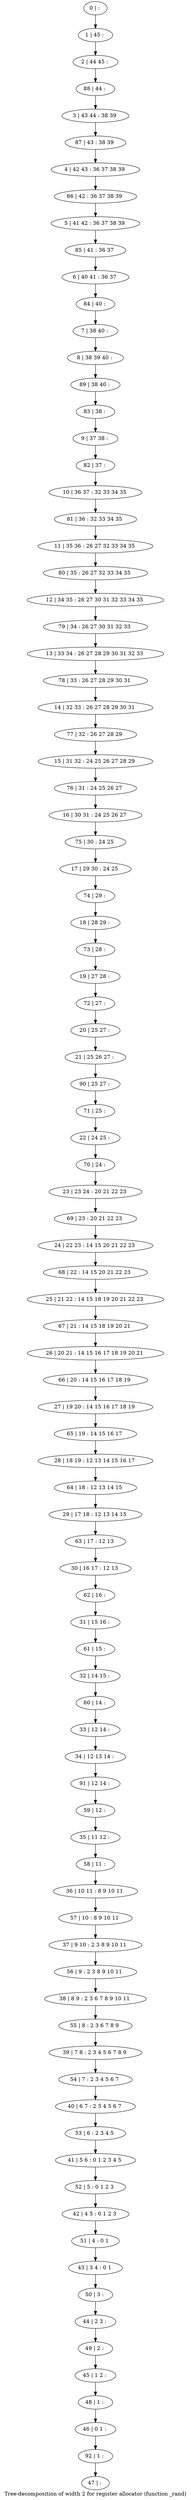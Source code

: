 digraph G {
graph [label="Tree-decomposition of width 2 for register allocator (function _rand)"]
0[label="0 | : "];
1[label="1 | 45 : "];
2[label="2 | 44 45 : "];
3[label="3 | 43 44 : 38 39 "];
4[label="4 | 42 43 : 36 37 38 39 "];
5[label="5 | 41 42 : 36 37 38 39 "];
6[label="6 | 40 41 : 36 37 "];
7[label="7 | 38 40 : "];
8[label="8 | 38 39 40 : "];
9[label="9 | 37 38 : "];
10[label="10 | 36 37 : 32 33 34 35 "];
11[label="11 | 35 36 : 26 27 32 33 34 35 "];
12[label="12 | 34 35 : 26 27 30 31 32 33 34 35 "];
13[label="13 | 33 34 : 26 27 28 29 30 31 32 33 "];
14[label="14 | 32 33 : 26 27 28 29 30 31 "];
15[label="15 | 31 32 : 24 25 26 27 28 29 "];
16[label="16 | 30 31 : 24 25 26 27 "];
17[label="17 | 29 30 : 24 25 "];
18[label="18 | 28 29 : "];
19[label="19 | 27 28 : "];
20[label="20 | 25 27 : "];
21[label="21 | 25 26 27 : "];
22[label="22 | 24 25 : "];
23[label="23 | 23 24 : 20 21 22 23 "];
24[label="24 | 22 23 : 14 15 20 21 22 23 "];
25[label="25 | 21 22 : 14 15 18 19 20 21 22 23 "];
26[label="26 | 20 21 : 14 15 16 17 18 19 20 21 "];
27[label="27 | 19 20 : 14 15 16 17 18 19 "];
28[label="28 | 18 19 : 12 13 14 15 16 17 "];
29[label="29 | 17 18 : 12 13 14 15 "];
30[label="30 | 16 17 : 12 13 "];
31[label="31 | 15 16 : "];
32[label="32 | 14 15 : "];
33[label="33 | 12 14 : "];
34[label="34 | 12 13 14 : "];
35[label="35 | 11 12 : "];
36[label="36 | 10 11 : 8 9 10 11 "];
37[label="37 | 9 10 : 2 3 8 9 10 11 "];
38[label="38 | 8 9 : 2 3 6 7 8 9 10 11 "];
39[label="39 | 7 8 : 2 3 4 5 6 7 8 9 "];
40[label="40 | 6 7 : 2 3 4 5 6 7 "];
41[label="41 | 5 6 : 0 1 2 3 4 5 "];
42[label="42 | 4 5 : 0 1 2 3 "];
43[label="43 | 3 4 : 0 1 "];
44[label="44 | 2 3 : "];
45[label="45 | 1 2 : "];
46[label="46 | 0 1 : "];
47[label="47 | : "];
48[label="48 | 1 : "];
49[label="49 | 2 : "];
50[label="50 | 3 : "];
51[label="51 | 4 : 0 1 "];
52[label="52 | 5 : 0 1 2 3 "];
53[label="53 | 6 : 2 3 4 5 "];
54[label="54 | 7 : 2 3 4 5 6 7 "];
55[label="55 | 8 : 2 3 6 7 8 9 "];
56[label="56 | 9 : 2 3 8 9 10 11 "];
57[label="57 | 10 : 8 9 10 11 "];
58[label="58 | 11 : "];
59[label="59 | 12 : "];
60[label="60 | 14 : "];
61[label="61 | 15 : "];
62[label="62 | 16 : "];
63[label="63 | 17 : 12 13 "];
64[label="64 | 18 : 12 13 14 15 "];
65[label="65 | 19 : 14 15 16 17 "];
66[label="66 | 20 : 14 15 16 17 18 19 "];
67[label="67 | 21 : 14 15 18 19 20 21 "];
68[label="68 | 22 : 14 15 20 21 22 23 "];
69[label="69 | 23 : 20 21 22 23 "];
70[label="70 | 24 : "];
71[label="71 | 25 : "];
72[label="72 | 27 : "];
73[label="73 | 28 : "];
74[label="74 | 29 : "];
75[label="75 | 30 : 24 25 "];
76[label="76 | 31 : 24 25 26 27 "];
77[label="77 | 32 : 26 27 28 29 "];
78[label="78 | 33 : 26 27 28 29 30 31 "];
79[label="79 | 34 : 26 27 30 31 32 33 "];
80[label="80 | 35 : 26 27 32 33 34 35 "];
81[label="81 | 36 : 32 33 34 35 "];
82[label="82 | 37 : "];
83[label="83 | 38 : "];
84[label="84 | 40 : "];
85[label="85 | 41 : 36 37 "];
86[label="86 | 42 : 36 37 38 39 "];
87[label="87 | 43 : 38 39 "];
88[label="88 | 44 : "];
89[label="89 | 38 40 : "];
90[label="90 | 25 27 : "];
91[label="91 | 12 14 : "];
92[label="92 | 1 : "];
0->1 ;
1->2 ;
7->8 ;
20->21 ;
33->34 ;
48->46 ;
45->48 ;
49->45 ;
44->49 ;
50->44 ;
43->50 ;
51->43 ;
42->51 ;
52->42 ;
41->52 ;
53->41 ;
40->53 ;
54->40 ;
39->54 ;
55->39 ;
38->55 ;
56->38 ;
37->56 ;
57->37 ;
36->57 ;
58->36 ;
35->58 ;
59->35 ;
60->33 ;
32->60 ;
61->32 ;
31->61 ;
62->31 ;
30->62 ;
63->30 ;
29->63 ;
64->29 ;
28->64 ;
65->28 ;
27->65 ;
66->27 ;
26->66 ;
67->26 ;
25->67 ;
68->25 ;
24->68 ;
69->24 ;
23->69 ;
70->23 ;
22->70 ;
71->22 ;
72->20 ;
19->72 ;
73->19 ;
18->73 ;
74->18 ;
17->74 ;
75->17 ;
16->75 ;
76->16 ;
15->76 ;
77->15 ;
14->77 ;
78->14 ;
13->78 ;
79->13 ;
12->79 ;
80->12 ;
11->80 ;
81->11 ;
10->81 ;
82->10 ;
9->82 ;
83->9 ;
84->7 ;
6->84 ;
85->6 ;
5->85 ;
86->5 ;
4->86 ;
87->4 ;
3->87 ;
88->3 ;
2->88 ;
89->83 ;
8->89 ;
90->71 ;
21->90 ;
91->59 ;
34->91 ;
92->47 ;
46->92 ;
}
